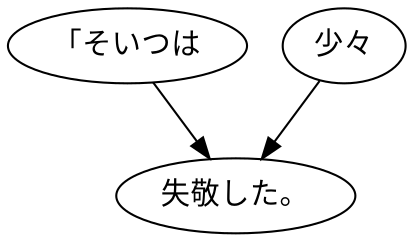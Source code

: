 digraph graph7879 {
	node0 [label="「そいつは"];
	node1 [label="少々"];
	node2 [label="失敬した。"];
	node0 -> node2;
	node1 -> node2;
}
